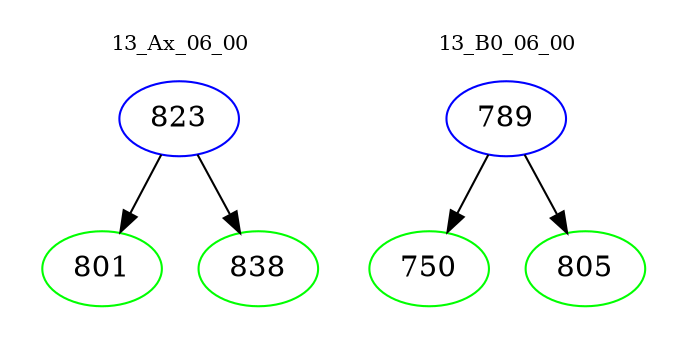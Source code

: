 digraph{
subgraph cluster_0 {
color = white
label = "13_Ax_06_00";
fontsize=10;
T0_823 [label="823", color="blue"]
T0_823 -> T0_801 [color="black"]
T0_801 [label="801", color="green"]
T0_823 -> T0_838 [color="black"]
T0_838 [label="838", color="green"]
}
subgraph cluster_1 {
color = white
label = "13_B0_06_00";
fontsize=10;
T1_789 [label="789", color="blue"]
T1_789 -> T1_750 [color="black"]
T1_750 [label="750", color="green"]
T1_789 -> T1_805 [color="black"]
T1_805 [label="805", color="green"]
}
}
